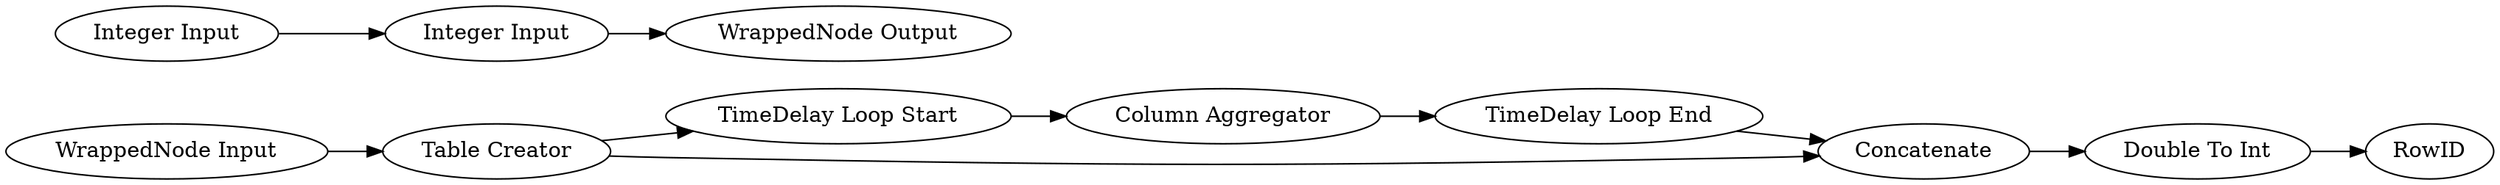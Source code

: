 digraph {
	76 -> 77
	74 -> 76
	83 -> 74
	78 -> 79
	81 -> 84
	75 -> 78
	82 -> 81
	79 -> 80
	74 -> 78
	77 -> 75
	80 [label=RowID]
	84 [label="WrappedNode Output"]
	79 [label="Double To Int"]
	82 [label="Integer Input"]
	76 [label="TimeDelay Loop Start"]
	74 [label="Table Creator"]
	77 [label="Column Aggregator"]
	75 [label="TimeDelay Loop End"]
	83 [label="WrappedNode Input"]
	81 [label="Integer Input"]
	78 [label=Concatenate]
	rankdir=LR
}

